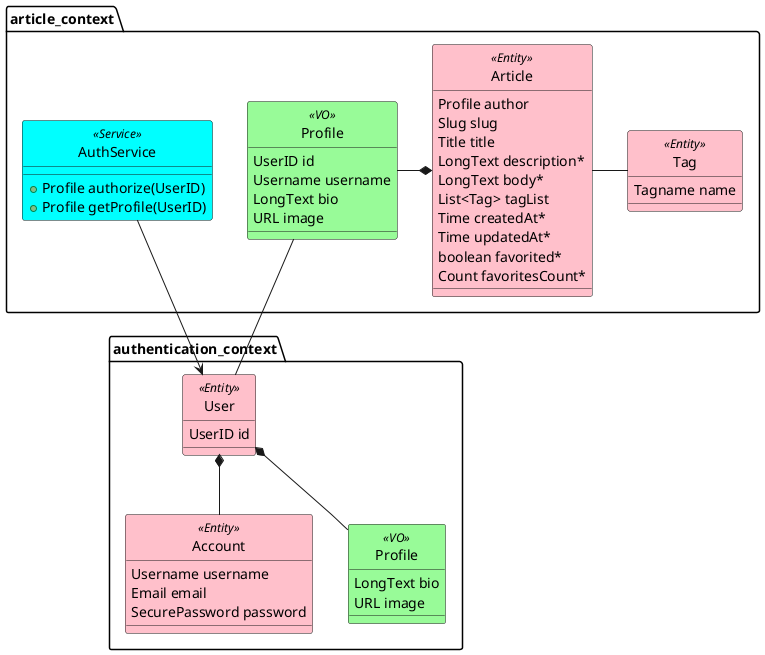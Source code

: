 @startuml

skinparam class {
  BackgroundColor<<Entity>> pink
  BackgroundColor<<VO>> palegreen
  BackgroundColor<<Service>> cyan
}
hide circle

namespace article_context {
  class Article<<Entity>> {
    Profile author
    Slug slug
    Title title
    LongText description*
    LongText body*
    List<Tag> tagList
    Time createdAt*
    Time updatedAt*
    boolean favorited*
    Count favoritesCount*
  }

  class Profile<<VO>> {
    UserID id
    Username username
    LongText bio
    URL image
  }

  Article *-left- Profile
  Article -right- Tag

  class AuthService<<Service>> {
    +Profile authorize(UserID)
    +Profile getProfile(UserID)
  }

  class Tag<<Entity>> {
    Tagname name
  }
}

article_context.Profile -- authentication_context.User
article_context.AuthService --> authentication_context.User

namespace authentication_context {
  class User<<Entity>> {
    UserID id
  }

  class Account<<Entity>> {
    Username username
    Email email
    SecurePassword password
  }

  class Profile<<VO>> {
    LongText bio
    URL image
  }

  User *-- Account
  User *-- Profile
}

@enduml
